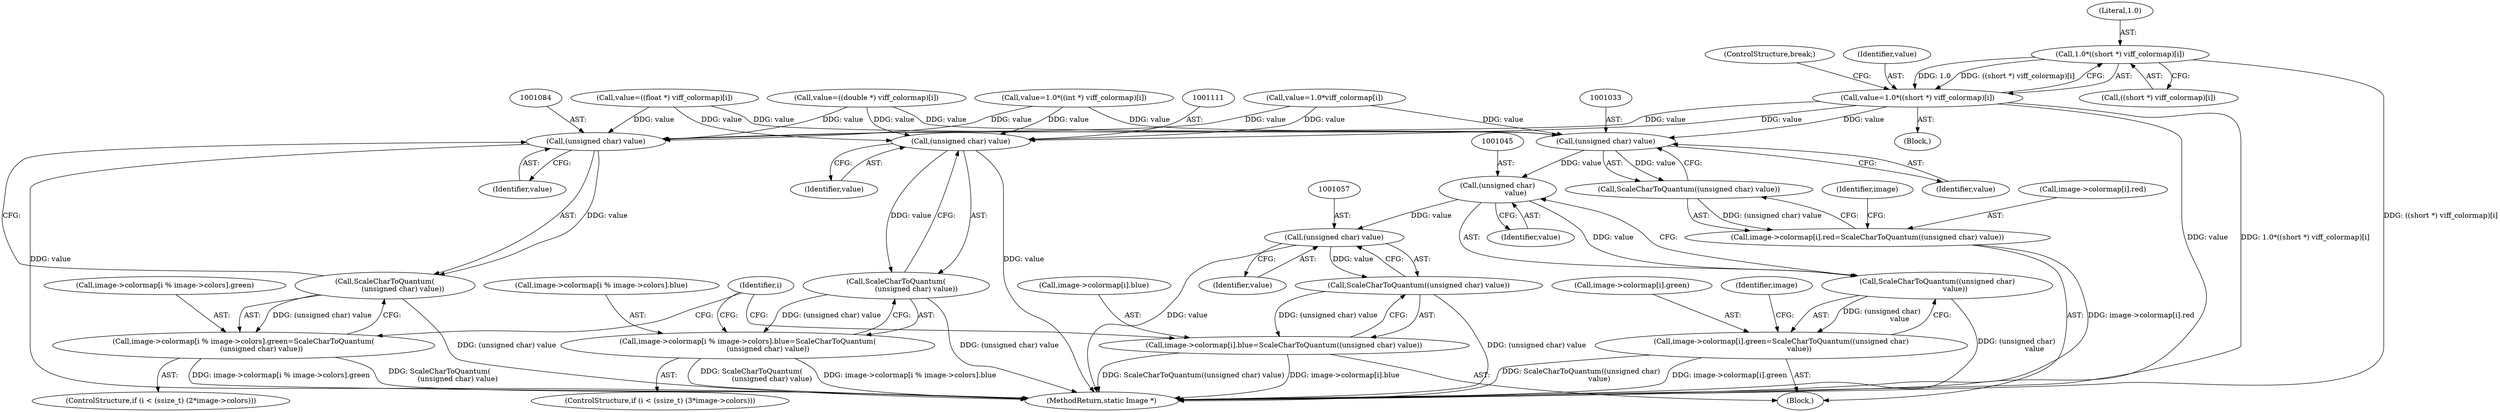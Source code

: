digraph "0_ImageMagick_0474237508f39c4f783208123431815f1ededb76_1@array" {
"1000968" [label="(Call,1.0*((short *) viff_colormap)[i])"];
"1000966" [label="(Call,value=1.0*((short *) viff_colormap)[i])"];
"1001032" [label="(Call,(unsigned char) value)"];
"1001031" [label="(Call,ScaleCharToQuantum((unsigned char) value))"];
"1001023" [label="(Call,image->colormap[i].red=ScaleCharToQuantum((unsigned char) value))"];
"1001044" [label="(Call,(unsigned char)\n                value)"];
"1001043" [label="(Call,ScaleCharToQuantum((unsigned char)\n                value))"];
"1001035" [label="(Call,image->colormap[i].green=ScaleCharToQuantum((unsigned char)\n                value))"];
"1001056" [label="(Call,(unsigned char) value)"];
"1001055" [label="(Call,ScaleCharToQuantum((unsigned char) value))"];
"1001047" [label="(Call,image->colormap[i].blue=ScaleCharToQuantum((unsigned char) value))"];
"1001083" [label="(Call,(unsigned char) value)"];
"1001082" [label="(Call,ScaleCharToQuantum(\n                (unsigned char) value))"];
"1001070" [label="(Call,image->colormap[i % image->colors].green=ScaleCharToQuantum(\n                (unsigned char) value))"];
"1001110" [label="(Call,(unsigned char) value)"];
"1001109" [label="(Call,ScaleCharToQuantum(\n                  (unsigned char) value))"];
"1001097" [label="(Call,image->colormap[i % image->colors].blue=ScaleCharToQuantum(\n                  (unsigned char) value))"];
"1000966" [label="(Call,value=1.0*((short *) viff_colormap)[i])"];
"1001034" [label="(Identifier,value)"];
"1001070" [label="(Call,image->colormap[i % image->colors].green=ScaleCharToQuantum(\n                (unsigned char) value))"];
"1001112" [label="(Identifier,value)"];
"1001083" [label="(Call,(unsigned char) value)"];
"1000988" [label="(Call,value=((float *) viff_colormap)[i])"];
"1000975" [label="(ControlStructure,break;)"];
"1000997" [label="(Call,value=((double *) viff_colormap)[i])"];
"1001006" [label="(Call,value=1.0*viff_colormap[i])"];
"1001056" [label="(Call,(unsigned char) value)"];
"1001022" [label="(Block,)"];
"1000970" [label="(Call,((short *) viff_colormap)[i])"];
"1001032" [label="(Call,(unsigned char) value)"];
"1001036" [label="(Call,image->colormap[i].green)"];
"1001023" [label="(Call,image->colormap[i].red=ScaleCharToQuantum((unsigned char) value))"];
"1001044" [label="(Call,(unsigned char)\n                value)"];
"1001031" [label="(Call,ScaleCharToQuantum((unsigned char) value))"];
"1002358" [label="(MethodReturn,static Image *)"];
"1001048" [label="(Call,image->colormap[i].blue)"];
"1001097" [label="(Call,image->colormap[i % image->colors].blue=ScaleCharToQuantum(\n                  (unsigned char) value))"];
"1001024" [label="(Call,image->colormap[i].red)"];
"1001046" [label="(Identifier,value)"];
"1001055" [label="(Call,ScaleCharToQuantum((unsigned char) value))"];
"1000956" [label="(Identifier,i)"];
"1001043" [label="(Call,ScaleCharToQuantum((unsigned char)\n                value))"];
"1000977" [label="(Call,value=1.0*((int *) viff_colormap)[i])"];
"1001060" [label="(ControlStructure,if (i < (ssize_t) (2*image->colors)))"];
"1001109" [label="(Call,ScaleCharToQuantum(\n                  (unsigned char) value))"];
"1000967" [label="(Identifier,value)"];
"1001035" [label="(Call,image->colormap[i].green=ScaleCharToQuantum((unsigned char)\n                value))"];
"1001087" [label="(ControlStructure,if (i < (ssize_t) (3*image->colors)))"];
"1001058" [label="(Identifier,value)"];
"1001085" [label="(Identifier,value)"];
"1001051" [label="(Identifier,image)"];
"1000968" [label="(Call,1.0*((short *) viff_colormap)[i])"];
"1001047" [label="(Call,image->colormap[i].blue=ScaleCharToQuantum((unsigned char) value))"];
"1001110" [label="(Call,(unsigned char) value)"];
"1000969" [label="(Literal,1.0)"];
"1001039" [label="(Identifier,image)"];
"1001082" [label="(Call,ScaleCharToQuantum(\n                (unsigned char) value))"];
"1001098" [label="(Call,image->colormap[i % image->colors].blue)"];
"1000964" [label="(Block,)"];
"1001071" [label="(Call,image->colormap[i % image->colors].green)"];
"1000968" -> "1000966"  [label="AST: "];
"1000968" -> "1000970"  [label="CFG: "];
"1000969" -> "1000968"  [label="AST: "];
"1000970" -> "1000968"  [label="AST: "];
"1000966" -> "1000968"  [label="CFG: "];
"1000968" -> "1002358"  [label="DDG: ((short *) viff_colormap)[i]"];
"1000968" -> "1000966"  [label="DDG: 1.0"];
"1000968" -> "1000966"  [label="DDG: ((short *) viff_colormap)[i]"];
"1000966" -> "1000964"  [label="AST: "];
"1000967" -> "1000966"  [label="AST: "];
"1000975" -> "1000966"  [label="CFG: "];
"1000966" -> "1002358"  [label="DDG: value"];
"1000966" -> "1002358"  [label="DDG: 1.0*((short *) viff_colormap)[i]"];
"1000966" -> "1001032"  [label="DDG: value"];
"1000966" -> "1001083"  [label="DDG: value"];
"1000966" -> "1001110"  [label="DDG: value"];
"1001032" -> "1001031"  [label="AST: "];
"1001032" -> "1001034"  [label="CFG: "];
"1001033" -> "1001032"  [label="AST: "];
"1001034" -> "1001032"  [label="AST: "];
"1001031" -> "1001032"  [label="CFG: "];
"1001032" -> "1001031"  [label="DDG: value"];
"1000997" -> "1001032"  [label="DDG: value"];
"1001006" -> "1001032"  [label="DDG: value"];
"1000988" -> "1001032"  [label="DDG: value"];
"1000977" -> "1001032"  [label="DDG: value"];
"1001032" -> "1001044"  [label="DDG: value"];
"1001031" -> "1001023"  [label="AST: "];
"1001023" -> "1001031"  [label="CFG: "];
"1001031" -> "1001023"  [label="DDG: (unsigned char) value"];
"1001023" -> "1001022"  [label="AST: "];
"1001024" -> "1001023"  [label="AST: "];
"1001039" -> "1001023"  [label="CFG: "];
"1001023" -> "1002358"  [label="DDG: image->colormap[i].red"];
"1001044" -> "1001043"  [label="AST: "];
"1001044" -> "1001046"  [label="CFG: "];
"1001045" -> "1001044"  [label="AST: "];
"1001046" -> "1001044"  [label="AST: "];
"1001043" -> "1001044"  [label="CFG: "];
"1001044" -> "1001043"  [label="DDG: value"];
"1001044" -> "1001056"  [label="DDG: value"];
"1001043" -> "1001035"  [label="AST: "];
"1001035" -> "1001043"  [label="CFG: "];
"1001043" -> "1002358"  [label="DDG: (unsigned char)\n                value"];
"1001043" -> "1001035"  [label="DDG: (unsigned char)\n                value"];
"1001035" -> "1001022"  [label="AST: "];
"1001036" -> "1001035"  [label="AST: "];
"1001051" -> "1001035"  [label="CFG: "];
"1001035" -> "1002358"  [label="DDG: image->colormap[i].green"];
"1001035" -> "1002358"  [label="DDG: ScaleCharToQuantum((unsigned char)\n                value)"];
"1001056" -> "1001055"  [label="AST: "];
"1001056" -> "1001058"  [label="CFG: "];
"1001057" -> "1001056"  [label="AST: "];
"1001058" -> "1001056"  [label="AST: "];
"1001055" -> "1001056"  [label="CFG: "];
"1001056" -> "1002358"  [label="DDG: value"];
"1001056" -> "1001055"  [label="DDG: value"];
"1001055" -> "1001047"  [label="AST: "];
"1001047" -> "1001055"  [label="CFG: "];
"1001055" -> "1002358"  [label="DDG: (unsigned char) value"];
"1001055" -> "1001047"  [label="DDG: (unsigned char) value"];
"1001047" -> "1001022"  [label="AST: "];
"1001048" -> "1001047"  [label="AST: "];
"1000956" -> "1001047"  [label="CFG: "];
"1001047" -> "1002358"  [label="DDG: ScaleCharToQuantum((unsigned char) value)"];
"1001047" -> "1002358"  [label="DDG: image->colormap[i].blue"];
"1001083" -> "1001082"  [label="AST: "];
"1001083" -> "1001085"  [label="CFG: "];
"1001084" -> "1001083"  [label="AST: "];
"1001085" -> "1001083"  [label="AST: "];
"1001082" -> "1001083"  [label="CFG: "];
"1001083" -> "1002358"  [label="DDG: value"];
"1001083" -> "1001082"  [label="DDG: value"];
"1000997" -> "1001083"  [label="DDG: value"];
"1001006" -> "1001083"  [label="DDG: value"];
"1000988" -> "1001083"  [label="DDG: value"];
"1000977" -> "1001083"  [label="DDG: value"];
"1001082" -> "1001070"  [label="AST: "];
"1001070" -> "1001082"  [label="CFG: "];
"1001082" -> "1002358"  [label="DDG: (unsigned char) value"];
"1001082" -> "1001070"  [label="DDG: (unsigned char) value"];
"1001070" -> "1001060"  [label="AST: "];
"1001071" -> "1001070"  [label="AST: "];
"1000956" -> "1001070"  [label="CFG: "];
"1001070" -> "1002358"  [label="DDG: image->colormap[i % image->colors].green"];
"1001070" -> "1002358"  [label="DDG: ScaleCharToQuantum(\n                (unsigned char) value)"];
"1001110" -> "1001109"  [label="AST: "];
"1001110" -> "1001112"  [label="CFG: "];
"1001111" -> "1001110"  [label="AST: "];
"1001112" -> "1001110"  [label="AST: "];
"1001109" -> "1001110"  [label="CFG: "];
"1001110" -> "1002358"  [label="DDG: value"];
"1001110" -> "1001109"  [label="DDG: value"];
"1000997" -> "1001110"  [label="DDG: value"];
"1001006" -> "1001110"  [label="DDG: value"];
"1000988" -> "1001110"  [label="DDG: value"];
"1000977" -> "1001110"  [label="DDG: value"];
"1001109" -> "1001097"  [label="AST: "];
"1001097" -> "1001109"  [label="CFG: "];
"1001109" -> "1002358"  [label="DDG: (unsigned char) value"];
"1001109" -> "1001097"  [label="DDG: (unsigned char) value"];
"1001097" -> "1001087"  [label="AST: "];
"1001098" -> "1001097"  [label="AST: "];
"1000956" -> "1001097"  [label="CFG: "];
"1001097" -> "1002358"  [label="DDG: ScaleCharToQuantum(\n                  (unsigned char) value)"];
"1001097" -> "1002358"  [label="DDG: image->colormap[i % image->colors].blue"];
}
